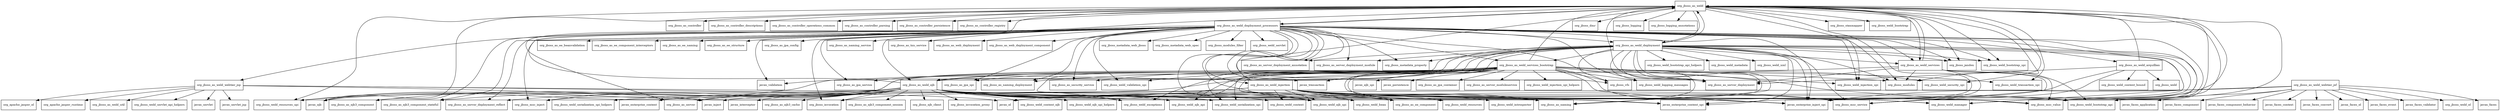 digraph jboss_as_weld_7_4_0_Final_redhat_19_package_dependencies {
  node [shape = box, fontsize=10.0];
  org_jboss_as_weld -> javax_ejb;
  org_jboss_as_weld -> javax_enterprise_inject_spi;
  org_jboss_as_weld -> org_jboss_as_controller;
  org_jboss_as_weld -> org_jboss_as_controller_descriptions;
  org_jboss_as_weld -> org_jboss_as_controller_operations_common;
  org_jboss_as_weld -> org_jboss_as_controller_parsing;
  org_jboss_as_weld -> org_jboss_as_controller_persistence;
  org_jboss_as_weld -> org_jboss_as_controller_registry;
  org_jboss_as_weld -> org_jboss_as_server;
  org_jboss_as_weld -> org_jboss_as_server_deployment;
  org_jboss_as_weld -> org_jboss_as_weld_deployment;
  org_jboss_as_weld -> org_jboss_as_weld_deployment_processors;
  org_jboss_as_weld -> org_jboss_as_weld_services;
  org_jboss_as_weld -> org_jboss_dmr;
  org_jboss_as_weld -> org_jboss_jandex;
  org_jboss_as_weld -> org_jboss_logging;
  org_jboss_as_weld -> org_jboss_logging_annotations;
  org_jboss_as_weld -> org_jboss_modules;
  org_jboss_as_weld -> org_jboss_msc_service;
  org_jboss_as_weld -> org_jboss_msc_value;
  org_jboss_as_weld -> org_jboss_staxmapper;
  org_jboss_as_weld -> org_jboss_weld_bootstrap;
  org_jboss_as_weld -> org_jboss_weld_bootstrap_api;
  org_jboss_as_weld -> org_jboss_weld_bootstrap_spi;
  org_jboss_as_weld -> org_jboss_weld_injection_spi;
  org_jboss_as_weld -> org_jboss_weld_manager;
  org_jboss_as_weld -> org_jboss_weld_resources_spi;
  org_jboss_as_weld -> org_jboss_weld_security_spi;
  org_jboss_as_weld -> org_jboss_weld_transaction_spi;
  org_jboss_as_weld_arquillian -> javax_enterprise_context_spi;
  org_jboss_as_weld_arquillian -> javax_enterprise_inject_spi;
  org_jboss_as_weld_arquillian -> org_jboss_as_server_deployment;
  org_jboss_as_weld_arquillian -> org_jboss_as_weld;
  org_jboss_as_weld_arquillian -> org_jboss_weld;
  org_jboss_as_weld_arquillian -> org_jboss_weld_context_bound;
  org_jboss_as_weld_deployment -> javax_enterprise_context_spi;
  org_jboss_as_weld_deployment -> javax_enterprise_inject_spi;
  org_jboss_as_weld_deployment -> org_jboss_as_ee_component;
  org_jboss_as_weld_deployment -> org_jboss_as_naming;
  org_jboss_as_weld_deployment -> org_jboss_as_server_deployment;
  org_jboss_as_weld_deployment -> org_jboss_as_server_deployment_annotation;
  org_jboss_as_weld_deployment -> org_jboss_as_server_deployment_module;
  org_jboss_as_weld_deployment -> org_jboss_as_weld;
  org_jboss_as_weld_deployment -> org_jboss_as_weld_services;
  org_jboss_as_weld_deployment -> org_jboss_as_weld_services_bootstrap;
  org_jboss_as_weld_deployment -> org_jboss_jandex;
  org_jboss_as_weld_deployment -> org_jboss_metadata_property;
  org_jboss_as_weld_deployment -> org_jboss_modules;
  org_jboss_as_weld_deployment -> org_jboss_msc_inject;
  org_jboss_as_weld_deployment -> org_jboss_msc_service;
  org_jboss_as_weld_deployment -> org_jboss_msc_value;
  org_jboss_as_weld_deployment -> org_jboss_vfs;
  org_jboss_as_weld_deployment -> org_jboss_weld_bootstrap_api;
  org_jboss_as_weld_deployment -> org_jboss_weld_bootstrap_api_helpers;
  org_jboss_as_weld_deployment -> org_jboss_weld_bootstrap_spi;
  org_jboss_as_weld_deployment -> org_jboss_weld_ejb_spi;
  org_jboss_as_weld_deployment -> org_jboss_weld_exceptions;
  org_jboss_as_weld_deployment -> org_jboss_weld_logging_messages;
  org_jboss_as_weld_deployment -> org_jboss_weld_manager;
  org_jboss_as_weld_deployment -> org_jboss_weld_metadata;
  org_jboss_as_weld_deployment -> org_jboss_weld_resources_spi;
  org_jboss_as_weld_deployment -> org_jboss_weld_serialization_spi;
  org_jboss_as_weld_deployment -> org_jboss_weld_xml;
  org_jboss_as_weld_deployment_processors -> javax_enterprise_inject_spi;
  org_jboss_as_weld_deployment_processors -> javax_transaction;
  org_jboss_as_weld_deployment_processors -> javax_validation;
  org_jboss_as_weld_deployment_processors -> org_jboss_as_ee_beanvalidation;
  org_jboss_as_weld_deployment_processors -> org_jboss_as_ee_component;
  org_jboss_as_weld_deployment_processors -> org_jboss_as_ee_component_interceptors;
  org_jboss_as_weld_deployment_processors -> org_jboss_as_ee_naming;
  org_jboss_as_weld_deployment_processors -> org_jboss_as_ee_structure;
  org_jboss_as_weld_deployment_processors -> org_jboss_as_ejb3_component;
  org_jboss_as_weld_deployment_processors -> org_jboss_as_ejb3_component_stateful;
  org_jboss_as_weld_deployment_processors -> org_jboss_as_jpa_config;
  org_jboss_as_weld_deployment_processors -> org_jboss_as_jpa_service;
  org_jboss_as_weld_deployment_processors -> org_jboss_as_jpa_spi;
  org_jboss_as_weld_deployment_processors -> org_jboss_as_naming;
  org_jboss_as_weld_deployment_processors -> org_jboss_as_naming_deployment;
  org_jboss_as_weld_deployment_processors -> org_jboss_as_naming_service;
  org_jboss_as_weld_deployment_processors -> org_jboss_as_security_service;
  org_jboss_as_weld_deployment_processors -> org_jboss_as_server_deployment;
  org_jboss_as_weld_deployment_processors -> org_jboss_as_server_deployment_annotation;
  org_jboss_as_weld_deployment_processors -> org_jboss_as_server_deployment_module;
  org_jboss_as_weld_deployment_processors -> org_jboss_as_server_deployment_reflect;
  org_jboss_as_weld_deployment_processors -> org_jboss_as_txn_service;
  org_jboss_as_weld_deployment_processors -> org_jboss_as_web_deployment;
  org_jboss_as_weld_deployment_processors -> org_jboss_as_web_deployment_component;
  org_jboss_as_weld_deployment_processors -> org_jboss_as_weld;
  org_jboss_as_weld_deployment_processors -> org_jboss_as_weld_arquillian;
  org_jboss_as_weld_deployment_processors -> org_jboss_as_weld_deployment;
  org_jboss_as_weld_deployment_processors -> org_jboss_as_weld_ejb;
  org_jboss_as_weld_deployment_processors -> org_jboss_as_weld_injection;
  org_jboss_as_weld_deployment_processors -> org_jboss_as_weld_services;
  org_jboss_as_weld_deployment_processors -> org_jboss_as_weld_services_bootstrap;
  org_jboss_as_weld_deployment_processors -> org_jboss_as_weld_webtier_jsp;
  org_jboss_as_weld_deployment_processors -> org_jboss_invocation;
  org_jboss_as_weld_deployment_processors -> org_jboss_jandex;
  org_jboss_as_weld_deployment_processors -> org_jboss_metadata_property;
  org_jboss_as_weld_deployment_processors -> org_jboss_metadata_web_jboss;
  org_jboss_as_weld_deployment_processors -> org_jboss_metadata_web_spec;
  org_jboss_as_weld_deployment_processors -> org_jboss_modules;
  org_jboss_as_weld_deployment_processors -> org_jboss_modules_filter;
  org_jboss_as_weld_deployment_processors -> org_jboss_msc_inject;
  org_jboss_as_weld_deployment_processors -> org_jboss_msc_service;
  org_jboss_as_weld_deployment_processors -> org_jboss_msc_value;
  org_jboss_as_weld_deployment_processors -> org_jboss_vfs;
  org_jboss_as_weld_deployment_processors -> org_jboss_weld_bootstrap_api;
  org_jboss_as_weld_deployment_processors -> org_jboss_weld_bootstrap_spi;
  org_jboss_as_weld_deployment_processors -> org_jboss_weld_ejb_spi;
  org_jboss_as_weld_deployment_processors -> org_jboss_weld_injection_spi;
  org_jboss_as_weld_deployment_processors -> org_jboss_weld_servlet;
  org_jboss_as_weld_deployment_processors -> org_jboss_weld_validation_spi;
  org_jboss_as_weld_ejb -> javax_ejb;
  org_jboss_as_weld_ejb -> javax_enterprise_context;
  org_jboss_as_weld_ejb -> javax_enterprise_context_spi;
  org_jboss_as_weld_ejb -> javax_enterprise_inject_spi;
  org_jboss_as_weld_ejb -> javax_interceptor;
  org_jboss_as_weld_ejb -> org_jboss_as_ee_component;
  org_jboss_as_weld_ejb -> org_jboss_as_ejb3_cache;
  org_jboss_as_weld_ejb -> org_jboss_as_ejb3_component;
  org_jboss_as_weld_ejb -> org_jboss_as_ejb3_component_session;
  org_jboss_as_weld_ejb -> org_jboss_as_ejb3_component_stateful;
  org_jboss_as_weld_ejb -> org_jboss_as_naming;
  org_jboss_as_weld_ejb -> org_jboss_as_server;
  org_jboss_as_weld_ejb -> org_jboss_as_server_deployment_reflect;
  org_jboss_as_weld_ejb -> org_jboss_as_weld;
  org_jboss_as_weld_ejb -> org_jboss_as_weld_deployment;
  org_jboss_as_weld_ejb -> org_jboss_as_weld_services_bootstrap;
  org_jboss_as_weld_ejb -> org_jboss_ejb_client;
  org_jboss_as_weld_ejb -> org_jboss_invocation;
  org_jboss_as_weld_ejb -> org_jboss_invocation_proxy;
  org_jboss_as_weld_ejb -> org_jboss_msc_inject;
  org_jboss_as_weld_ejb -> org_jboss_msc_service;
  org_jboss_as_weld_ejb -> org_jboss_msc_value;
  org_jboss_as_weld_ejb -> org_jboss_weld_bean;
  org_jboss_as_weld_ejb -> org_jboss_weld_bootstrap_api;
  org_jboss_as_weld_ejb -> org_jboss_weld_context;
  org_jboss_as_weld_ejb -> org_jboss_weld_context_ejb;
  org_jboss_as_weld_ejb -> org_jboss_weld_ejb_api;
  org_jboss_as_weld_ejb -> org_jboss_weld_ejb_spi;
  org_jboss_as_weld_ejb -> org_jboss_weld_ejb_spi_helpers;
  org_jboss_as_weld_ejb -> org_jboss_weld_exceptions;
  org_jboss_as_weld_ejb -> org_jboss_weld_manager;
  org_jboss_as_weld_ejb -> org_jboss_weld_resources_spi;
  org_jboss_as_weld_ejb -> org_jboss_weld_serialization_spi;
  org_jboss_as_weld_ejb -> org_jboss_weld_serialization_spi_helpers;
  org_jboss_as_weld_injection -> javax_enterprise_context_spi;
  org_jboss_as_weld_injection -> javax_enterprise_inject_spi;
  org_jboss_as_weld_injection -> javax_inject;
  org_jboss_as_weld_injection -> org_jboss_as_ee_component;
  org_jboss_as_weld_injection -> org_jboss_as_naming;
  org_jboss_as_weld_injection -> org_jboss_as_weld;
  org_jboss_as_weld_injection -> org_jboss_invocation;
  org_jboss_as_weld_injection -> org_jboss_msc_service;
  org_jboss_as_weld_injection -> org_jboss_msc_value;
  org_jboss_as_weld_injection -> org_jboss_weld_bean;
  org_jboss_as_weld_injection -> org_jboss_weld_bootstrap_api;
  org_jboss_as_weld_injection -> org_jboss_weld_context;
  org_jboss_as_weld_injection -> org_jboss_weld_ejb_spi;
  org_jboss_as_weld_injection -> org_jboss_weld_introspector;
  org_jboss_as_weld_injection -> org_jboss_weld_manager;
  org_jboss_as_weld_injection -> org_jboss_weld_resources;
  org_jboss_as_weld_services -> javax_enterprise_inject_spi;
  org_jboss_as_weld_services -> org_jboss_as_server;
  org_jboss_as_weld_services -> org_jboss_as_server_deployment;
  org_jboss_as_weld_services -> org_jboss_as_weld;
  org_jboss_as_weld_services -> org_jboss_modules;
  org_jboss_as_weld_services -> org_jboss_msc_service;
  org_jboss_as_weld_services -> org_jboss_msc_value;
  org_jboss_as_weld_services -> org_jboss_weld_bootstrap_api;
  org_jboss_as_weld_services_bootstrap -> javax_ejb;
  org_jboss_as_weld_services_bootstrap -> javax_ejb_spi;
  org_jboss_as_weld_services_bootstrap -> javax_enterprise_inject_spi;
  org_jboss_as_weld_services_bootstrap -> javax_persistence;
  org_jboss_as_weld_services_bootstrap -> javax_transaction;
  org_jboss_as_weld_services_bootstrap -> javax_validation;
  org_jboss_as_weld_services_bootstrap -> org_jboss_as_ee_component;
  org_jboss_as_weld_services_bootstrap -> org_jboss_as_jpa_container;
  org_jboss_as_weld_services_bootstrap -> org_jboss_as_jpa_service;
  org_jboss_as_weld_services_bootstrap -> org_jboss_as_jpa_spi;
  org_jboss_as_weld_services_bootstrap -> org_jboss_as_naming;
  org_jboss_as_weld_services_bootstrap -> org_jboss_as_naming_deployment;
  org_jboss_as_weld_services_bootstrap -> org_jboss_as_security_service;
  org_jboss_as_weld_services_bootstrap -> org_jboss_as_server_deployment;
  org_jboss_as_weld_services_bootstrap -> org_jboss_as_server_moduleservice;
  org_jboss_as_weld_services_bootstrap -> org_jboss_as_weld;
  org_jboss_as_weld_services_bootstrap -> org_jboss_as_weld_ejb;
  org_jboss_as_weld_services_bootstrap -> org_jboss_modules;
  org_jboss_as_weld_services_bootstrap -> org_jboss_msc_service;
  org_jboss_as_weld_services_bootstrap -> org_jboss_msc_value;
  org_jboss_as_weld_services_bootstrap -> org_jboss_vfs;
  org_jboss_as_weld_services_bootstrap -> org_jboss_weld_ejb_api;
  org_jboss_as_weld_services_bootstrap -> org_jboss_weld_ejb_spi;
  org_jboss_as_weld_services_bootstrap -> org_jboss_weld_exceptions;
  org_jboss_as_weld_services_bootstrap -> org_jboss_weld_injection_spi;
  org_jboss_as_weld_services_bootstrap -> org_jboss_weld_injection_spi_helpers;
  org_jboss_as_weld_services_bootstrap -> org_jboss_weld_logging_messages;
  org_jboss_as_weld_services_bootstrap -> org_jboss_weld_security_spi;
  org_jboss_as_weld_services_bootstrap -> org_jboss_weld_serialization_spi;
  org_jboss_as_weld_services_bootstrap -> org_jboss_weld_transaction_spi;
  org_jboss_as_weld_services_bootstrap -> org_jboss_weld_validation_spi;
  org_jboss_as_weld_webtier_jsf -> javax_el;
  org_jboss_as_weld_webtier_jsf -> javax_enterprise_inject_spi;
  org_jboss_as_weld_webtier_jsf -> javax_faces;
  org_jboss_as_weld_webtier_jsf -> javax_faces_application;
  org_jboss_as_weld_webtier_jsf -> javax_faces_component;
  org_jboss_as_weld_webtier_jsf -> javax_faces_component_behavior;
  org_jboss_as_weld_webtier_jsf -> javax_faces_context;
  org_jboss_as_weld_webtier_jsf -> javax_faces_convert;
  org_jboss_as_weld_webtier_jsf -> javax_faces_el;
  org_jboss_as_weld_webtier_jsf -> javax_faces_event;
  org_jboss_as_weld_webtier_jsf -> javax_faces_validator;
  org_jboss_as_weld_webtier_jsf -> org_jboss_weld_el;
  org_jboss_as_weld_webtier_jsp -> javax_el;
  org_jboss_as_weld_webtier_jsp -> javax_enterprise_inject_spi;
  org_jboss_as_weld_webtier_jsp -> javax_inject;
  org_jboss_as_weld_webtier_jsp -> javax_servlet;
  org_jboss_as_weld_webtier_jsp -> javax_servlet_jsp;
  org_jboss_as_weld_webtier_jsp -> org_apache_jasper_el;
  org_jboss_as_weld_webtier_jsp -> org_apache_jasper_runtime;
  org_jboss_as_weld_webtier_jsp -> org_jboss_as_weld_util;
  org_jboss_as_weld_webtier_jsp -> org_jboss_weld_servlet_api_helpers;
}
